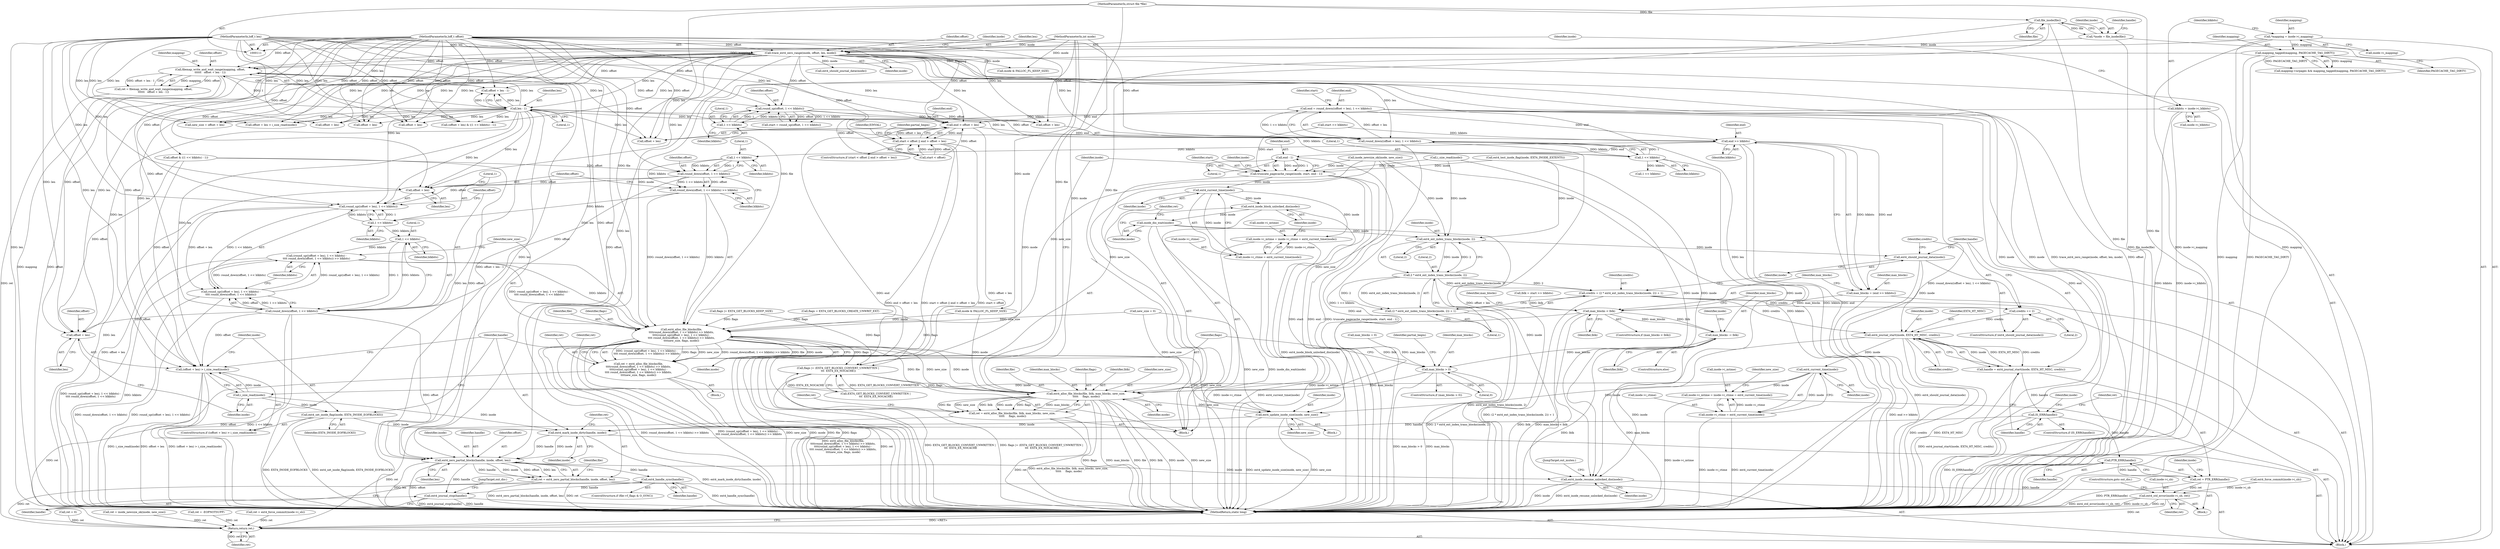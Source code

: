 digraph "1_linux_ea3d7209ca01da209cda6f0dea8be9cc4b7a933b_1@integer" {
"1000212" [label="(Call,end = round_down((offset + len), 1 << blkbits))"];
"1000214" [label="(Call,round_down((offset + len), 1 << blkbits))"];
"1000207" [label="(Call,round_up(offset, 1 << blkbits))"];
"1000193" [label="(Call,filemap_write_and_wait_range(mapping, offset,\n\t\t\t\t\t\t   offset + len - 1))"];
"1000187" [label="(Call,mapping_tagged(mapping, PAGECACHE_TAG_DIRTY))"];
"1000143" [label="(Call,*mapping = inode->i_mapping)"];
"1000113" [label="(MethodParameterIn,loff_t offset)"];
"1000154" [label="(Call,trace_ext4_zero_range(inode, offset, len, mode))"];
"1000118" [label="(Call,*inode = file_inode(file))"];
"1000120" [label="(Call,file_inode(file))"];
"1000112" [label="(MethodParameterIn,struct file *file)"];
"1000114" [label="(MethodParameterIn,loff_t len)"];
"1000115" [label="(MethodParameterIn,int mode)"];
"1000198" [label="(Call,len - 1)"];
"1000209" [label="(Call,1 << blkbits)"];
"1000149" [label="(Call,blkbits = inode->i_blkbits)"];
"1000218" [label="(Call,1 << blkbits)"];
"1000226" [label="(Call,end > offset + len)"];
"1000222" [label="(Call,start < offset || end > offset + len)"];
"1000261" [label="(Call,end >> blkbits)"];
"1000259" [label="(Call,max_blocks = (end >> blkbits))"];
"1000265" [label="(Call,max_blocks < lblk)"];
"1000272" [label="(Call,max_blocks -= lblk)"];
"1000365" [label="(Call,max_blocks > 0)"];
"1000396" [label="(Call,ext4_alloc_file_blocks(file, lblk, max_blocks, new_size,\n \t\t\t\t\t     flags, mode))"];
"1000394" [label="(Call,ret = ext4_alloc_file_blocks(file, lblk, max_blocks, new_size,\n \t\t\t\t\t     flags, mode))"];
"1000505" [label="(Return,return ret;)"];
"1000461" [label="(Call,ext4_update_inode_size(inode, new_size))"];
"1000476" [label="(Call,ext4_mark_inode_dirty(handle, inode))"];
"1000481" [label="(Call,ext4_zero_partial_blocks(handle, inode, offset, len))"];
"1000479" [label="(Call,ret = ext4_zero_partial_blocks(handle, inode, offset, len))"];
"1000492" [label="(Call,ext4_handle_sync(handle))"];
"1000494" [label="(Call,ext4_journal_stop(handle))"];
"1000497" [label="(Call,ext4_inode_resume_unlocked_dio(inode))"];
"1000339" [label="(Call,1 << blkbits)"];
"1000337" [label="(Call,round_down(offset, 1 << blkbits))"];
"1000336" [label="(Call,round_down(offset, 1 << blkbits) >> blkbits)"];
"1000334" [label="(Call,ext4_alloc_file_blocks(file,\n\t\t\t\tround_down(offset, 1 << blkbits) >> blkbits,\n\t\t\t\t(round_up((offset + len), 1 << blkbits) -\n\t\t\t\t round_down(offset, 1 << blkbits)) >> blkbits,\n\t\t\t\tnew_size, flags, mode))"];
"1000332" [label="(Call,ret = ext4_alloc_file_blocks(file,\n\t\t\t\tround_down(offset, 1 << blkbits) >> blkbits,\n\t\t\t\t(round_up((offset + len), 1 << blkbits) -\n\t\t\t\t round_down(offset, 1 << blkbits)) >> blkbits,\n\t\t\t\tnew_size, flags, mode))"];
"1000369" [label="(Call,flags |= (EXT4_GET_BLOCKS_CONVERT_UNWRITTEN |\n \t\t\t  EXT4_EX_NOCACHE))"];
"1000349" [label="(Call,1 << blkbits)"];
"1000345" [label="(Call,round_up((offset + len), 1 << blkbits))"];
"1000344" [label="(Call,round_up((offset + len), 1 << blkbits) -\n\t\t\t\t round_down(offset, 1 << blkbits))"];
"1000343" [label="(Call,(round_up((offset + len), 1 << blkbits) -\n\t\t\t\t round_down(offset, 1 << blkbits)) >> blkbits)"];
"1000354" [label="(Call,1 << blkbits)"];
"1000352" [label="(Call,round_down(offset, 1 << blkbits))"];
"1000467" [label="(Call,(offset + len) > i_size_read(inode))"];
"1000468" [label="(Call,offset + len)"];
"1000346" [label="(Call,offset + len)"];
"1000377" [label="(Call,end - 1)"];
"1000374" [label="(Call,truncate_pagecache_range(inode, start, end - 1))"];
"1000388" [label="(Call,ext4_current_time(inode))"];
"1000380" [label="(Call,inode->i_mtime = inode->i_ctime = ext4_current_time(inode))"];
"1000384" [label="(Call,inode->i_ctime = ext4_current_time(inode))"];
"1000390" [label="(Call,ext4_inode_block_unlocked_dio(inode))"];
"1000392" [label="(Call,inode_dio_wait(inode))"];
"1000418" [label="(Call,ext4_ext_index_trans_blocks(inode, 2))"];
"1000416" [label="(Call,2 * ext4_ext_index_trans_blocks(inode, 2))"];
"1000413" [label="(Call,credits = (2 * ext4_ext_index_trans_blocks(inode, 2)) + 1)"];
"1000425" [label="(Call,credits += 2)"];
"1000430" [label="(Call,ext4_journal_start(inode, EXT4_HT_MISC, credits))"];
"1000428" [label="(Call,handle = ext4_journal_start(inode, EXT4_HT_MISC, credits))"];
"1000435" [label="(Call,IS_ERR(handle))"];
"1000440" [label="(Call,PTR_ERR(handle))"];
"1000438" [label="(Call,ret = PTR_ERR(handle))"];
"1000442" [label="(Call,ext4_std_error(inode->i_sb, ret))"];
"1000456" [label="(Call,ext4_current_time(inode))"];
"1000448" [label="(Call,inode->i_mtime = inode->i_ctime = ext4_current_time(inode))"];
"1000452" [label="(Call,inode->i_ctime = ext4_current_time(inode))"];
"1000471" [label="(Call,i_size_read(inode))"];
"1000473" [label="(Call,ext4_set_inode_flag(inode, EXT4_INODE_EOFBLOCKS))"];
"1000415" [label="(Call,(2 * ext4_ext_index_trans_blocks(inode, 2)) + 1)"];
"1000423" [label="(Call,ext4_should_journal_data(inode))"];
"1000396" [label="(Call,ext4_alloc_file_blocks(file, lblk, max_blocks, new_size,\n \t\t\t\t\t     flags, mode))"];
"1000404" [label="(Identifier,ret)"];
"1000246" [label="(Call,offset + len)"];
"1000334" [label="(Call,ext4_alloc_file_blocks(file,\n\t\t\t\tround_down(offset, 1 << blkbits) >> blkbits,\n\t\t\t\t(round_up((offset + len), 1 << blkbits) -\n\t\t\t\t round_down(offset, 1 << blkbits)) >> blkbits,\n\t\t\t\tnew_size, flags, mode))"];
"1000484" [label="(Identifier,offset)"];
"1000354" [label="(Call,1 << blkbits)"];
"1000195" [label="(Identifier,offset)"];
"1000228" [label="(Call,offset + len)"];
"1000381" [label="(Call,inode->i_mtime)"];
"1000272" [label="(Call,max_blocks -= lblk)"];
"1000449" [label="(Call,inode->i_mtime)"];
"1000409" [label="(Identifier,partial_begin)"];
"1000282" [label="(Call,ext4_test_inode_flag(inode, EXT4_INODE_EXTENTS))"];
"1000468" [label="(Call,offset + len)"];
"1000452" [label="(Call,inode->i_ctime = ext4_current_time(inode))"];
"1000235" [label="(Identifier,partial_begin)"];
"1000155" [label="(Identifier,inode)"];
"1000462" [label="(Identifier,inode)"];
"1000267" [label="(Identifier,lblk)"];
"1000472" [label="(Identifier,inode)"];
"1000456" [label="(Call,ext4_current_time(inode))"];
"1000266" [label="(Identifier,max_blocks)"];
"1000447" [label="(ControlStructure,goto out_dio;)"];
"1000497" [label="(Call,ext4_inode_resume_unlocked_dio(inode))"];
"1000422" [label="(ControlStructure,if (ext4_should_journal_data(inode)))"];
"1000150" [label="(Identifier,blkbits)"];
"1000478" [label="(Identifier,inode)"];
"1000317" [label="(Call,flags = EXT4_GET_BLOCKS_CREATE_UNWRIT_EXT)"];
"1000239" [label="(Call,1 << blkbits)"];
"1000351" [label="(Identifier,blkbits)"];
"1000370" [label="(Identifier,flags)"];
"1000169" [label="(Call,ext4_should_journal_data(inode))"];
"1000471" [label="(Call,i_size_read(inode))"];
"1000331" [label="(Block,)"];
"1000439" [label="(Identifier,ret)"];
"1000112" [label="(MethodParameterIn,struct file *file)"];
"1000198" [label="(Call,len - 1)"];
"1000378" [label="(Identifier,end)"];
"1000297" [label="(Call,offset + len > i_size_read(inode))"];
"1000394" [label="(Call,ret = ext4_alloc_file_blocks(file, lblk, max_blocks, new_size,\n \t\t\t\t\t     flags, mode))"];
"1000413" [label="(Call,credits = (2 * ext4_ext_index_trans_blocks(inode, 2)) + 1)"];
"1000145" [label="(Call,inode->i_mapping)"];
"1000340" [label="(Literal,1)"];
"1000342" [label="(Identifier,blkbits)"];
"1000486" [label="(ControlStructure,if (file->f_flags & O_SYNC))"];
"1000193" [label="(Call,filemap_write_and_wait_range(mapping, offset,\n\t\t\t\t\t\t   offset + len - 1))"];
"1000189" [label="(Identifier,PAGECACHE_TAG_DIRTY)"];
"1000364" [label="(ControlStructure,if (max_blocks > 0))"];
"1000379" [label="(Literal,1)"];
"1000427" [label="(Literal,2)"];
"1000345" [label="(Call,round_up((offset + len), 1 << blkbits))"];
"1000212" [label="(Call,end = round_down((offset + len), 1 << blkbits))"];
"1000236" [label="(Call,offset & ((1 << blkbits) - 1))"];
"1000393" [label="(Identifier,inode)"];
"1000392" [label="(Call,inode_dio_wait(inode))"];
"1000114" [label="(MethodParameterIn,loff_t len)"];
"1000335" [label="(Identifier,file)"];
"1000121" [label="(Identifier,file)"];
"1000477" [label="(Identifier,handle)"];
"1000213" [label="(Identifier,end)"];
"1000194" [label="(Identifier,mapping)"];
"1000385" [label="(Call,inode->i_ctime)"];
"1000210" [label="(Literal,1)"];
"1000350" [label="(Literal,1)"];
"1000400" [label="(Identifier,new_size)"];
"1000424" [label="(Identifier,inode)"];
"1000226" [label="(Call,end > offset + len)"];
"1000391" [label="(Identifier,inode)"];
"1000259" [label="(Call,max_blocks = (end >> blkbits))"];
"1000344" [label="(Call,round_up((offset + len), 1 << blkbits) -\n\t\t\t\t round_down(offset, 1 << blkbits))"];
"1000183" [label="(Call,mapping->nrpages && mapping_tagged(mapping, PAGECACHE_TAG_DIRTY))"];
"1000156" [label="(Identifier,offset)"];
"1000417" [label="(Literal,2)"];
"1000163" [label="(Identifier,inode)"];
"1000265" [label="(Call,max_blocks < lblk)"];
"1000118" [label="(Call,*inode = file_inode(file))"];
"1000375" [label="(Identifier,inode)"];
"1000261" [label="(Call,end >> blkbits)"];
"1000346" [label="(Call,offset + len)"];
"1000233" [label="(Identifier,EINVAL)"];
"1000219" [label="(Literal,1)"];
"1000469" [label="(Identifier,offset)"];
"1000209" [label="(Call,1 << blkbits)"];
"1000222" [label="(Call,start < offset || end > offset + len)"];
"1000415" [label="(Call,(2 * ext4_ext_index_trans_blocks(inode, 2)) + 1)"];
"1000260" [label="(Identifier,max_blocks)"];
"1000475" [label="(Identifier,EXT4_INODE_EOFBLOCKS)"];
"1000274" [label="(Identifier,lblk)"];
"1000442" [label="(Call,ext4_std_error(inode->i_sb, ret))"];
"1000366" [label="(Identifier,max_blocks)"];
"1000298" [label="(Call,offset + len)"];
"1000220" [label="(Identifier,blkbits)"];
"1000376" [label="(Identifier,start)"];
"1000470" [label="(Identifier,len)"];
"1000431" [label="(Identifier,inode)"];
"1000128" [label="(Call,new_size = 0)"];
"1000473" [label="(Call,ext4_set_inode_flag(inode, EXT4_INODE_EOFBLOCKS))"];
"1000450" [label="(Identifier,inode)"];
"1000207" [label="(Call,round_up(offset, 1 << blkbits))"];
"1000489" [label="(Identifier,file)"];
"1000324" [label="(Call,flags |= EXT4_GET_BLOCKS_KEEP_SIZE)"];
"1000199" [label="(Identifier,len)"];
"1000341" [label="(Identifier,blkbits)"];
"1000263" [label="(Identifier,blkbits)"];
"1000132" [label="(Call,ret = 0)"];
"1000158" [label="(Identifier,mode)"];
"1000116" [label="(Block,)"];
"1000463" [label="(Identifier,new_size)"];
"1000214" [label="(Call,round_down((offset + len), 1 << blkbits))"];
"1000430" [label="(Call,ext4_journal_start(inode, EXT4_HT_MISC, credits))"];
"1000269" [label="(Identifier,max_blocks)"];
"1000191" [label="(Call,ret = filemap_write_and_wait_range(mapping, offset,\n\t\t\t\t\t\t   offset + len - 1))"];
"1000474" [label="(Identifier,inode)"];
"1000256" [label="(Call,start >> blkbits)"];
"1000188" [label="(Identifier,mapping)"];
"1000352" [label="(Call,round_down(offset, 1 << blkbits))"];
"1000460" [label="(Block,)"];
"1000507" [label="(MethodReturn,static long)"];
"1000143" [label="(Call,*mapping = inode->i_mapping)"];
"1000499" [label="(JumpTarget,out_mutex:)"];
"1000432" [label="(Identifier,EXT4_HT_MISC)"];
"1000459" [label="(Identifier,new_size)"];
"1000416" [label="(Call,2 * ext4_ext_index_trans_blocks(inode, 2))"];
"1000262" [label="(Identifier,end)"];
"1000426" [label="(Identifier,credits)"];
"1000337" [label="(Call,round_down(offset, 1 << blkbits))"];
"1000365" [label="(Call,max_blocks > 0)"];
"1000483" [label="(Identifier,inode)"];
"1000336" [label="(Call,round_down(offset, 1 << blkbits) >> blkbits)"];
"1000438" [label="(Call,ret = PTR_ERR(handle))"];
"1000154" [label="(Call,trace_ext4_zero_range(inode, offset, len, mode))"];
"1000362" [label="(Identifier,ret)"];
"1000119" [label="(Identifier,inode)"];
"1000205" [label="(Call,start = round_up(offset, 1 << blkbits))"];
"1000268" [label="(Call,max_blocks = 0)"];
"1000457" [label="(Identifier,inode)"];
"1000353" [label="(Identifier,offset)"];
"1000443" [label="(Call,inode->i_sb)"];
"1000466" [label="(ControlStructure,if ((offset + len) > i_size_read(inode)))"];
"1000395" [label="(Identifier,ret)"];
"1000374" [label="(Call,truncate_pagecache_range(inode, start, end - 1))"];
"1000223" [label="(Call,start < offset)"];
"1000113" [label="(MethodParameterIn,loff_t offset)"];
"1000151" [label="(Call,inode->i_blkbits)"];
"1000421" [label="(Literal,1)"];
"1000254" [label="(Call,lblk = start >> blkbits)"];
"1000311" [label="(Call,inode_newsize_ok(inode, new_size))"];
"1000397" [label="(Identifier,file)"];
"1000493" [label="(Identifier,handle)"];
"1000347" [label="(Identifier,offset)"];
"1000349" [label="(Call,1 << blkbits)"];
"1000357" [label="(Identifier,blkbits)"];
"1000496" [label="(JumpTarget,out_dio:)"];
"1000356" [label="(Identifier,blkbits)"];
"1000382" [label="(Identifier,inode)"];
"1000309" [label="(Call,ret = inode_newsize_ok(inode, new_size))"];
"1000494" [label="(Call,ext4_journal_stop(handle))"];
"1000495" [label="(Identifier,handle)"];
"1000211" [label="(Identifier,blkbits)"];
"1000498" [label="(Identifier,inode)"];
"1000149" [label="(Call,blkbits = inode->i_blkbits)"];
"1000339" [label="(Call,1 << blkbits)"];
"1000371" [label="(Call,EXT4_GET_BLOCKS_CONVERT_UNWRITTEN |\n \t\t\t  EXT4_EX_NOCACHE)"];
"1000367" [label="(Literal,0)"];
"1000492" [label="(Call,ext4_handle_sync(handle))"];
"1000425" [label="(Call,credits += 2)"];
"1000187" [label="(Call,mapping_tagged(mapping, PAGECACHE_TAG_DIRTY))"];
"1000479" [label="(Call,ret = ext4_zero_partial_blocks(handle, inode, offset, len))"];
"1000414" [label="(Identifier,credits)"];
"1000196" [label="(Call,offset + len - 1)"];
"1000433" [label="(Identifier,credits)"];
"1000333" [label="(Identifier,ret)"];
"1000304" [label="(Call,new_size = offset + len)"];
"1000437" [label="(Block,)"];
"1000360" [label="(Identifier,mode)"];
"1000390" [label="(Call,ext4_inode_block_unlocked_dio(inode))"];
"1000286" [label="(Call,ret = -EOPNOTSUPP)"];
"1000380" [label="(Call,inode->i_mtime = inode->i_ctime = ext4_current_time(inode))"];
"1000506" [label="(Identifier,ret)"];
"1000338" [label="(Identifier,offset)"];
"1000476" [label="(Call,ext4_mark_inode_dirty(handle, inode))"];
"1000428" [label="(Call,handle = ext4_journal_start(inode, EXT4_HT_MISC, credits))"];
"1000124" [label="(Identifier,handle)"];
"1000399" [label="(Identifier,max_blocks)"];
"1000446" [label="(Identifier,ret)"];
"1000480" [label="(Identifier,ret)"];
"1000144" [label="(Identifier,mapping)"];
"1000369" [label="(Call,flags |= (EXT4_GET_BLOCKS_CONVERT_UNWRITTEN |\n \t\t\t  EXT4_EX_NOCACHE))"];
"1000384" [label="(Call,inode->i_ctime = ext4_current_time(inode))"];
"1000157" [label="(Identifier,len)"];
"1000321" [label="(Call,mode & FALLOC_FL_KEEP_SIZE)"];
"1000294" [label="(Call,mode & FALLOC_FL_KEEP_SIZE)"];
"1000200" [label="(Literal,1)"];
"1000348" [label="(Identifier,len)"];
"1000115" [label="(MethodParameterIn,int mode)"];
"1000273" [label="(Identifier,max_blocks)"];
"1000227" [label="(Identifier,end)"];
"1000436" [label="(Identifier,handle)"];
"1000332" [label="(Call,ret = ext4_alloc_file_blocks(file,\n\t\t\t\tround_down(offset, 1 << blkbits) >> blkbits,\n\t\t\t\t(round_up((offset + len), 1 << blkbits) -\n\t\t\t\t round_down(offset, 1 << blkbits)) >> blkbits,\n\t\t\t\tnew_size, flags, mode))"];
"1000359" [label="(Identifier,flags)"];
"1000301" [label="(Call,i_size_read(inode))"];
"1000172" [label="(Call,ret = ext4_force_commit(inode->i_sb))"];
"1000440" [label="(Call,PTR_ERR(handle))"];
"1000467" [label="(Call,(offset + len) > i_size_read(inode))"];
"1000174" [label="(Call,ext4_force_commit(inode->i_sb))"];
"1000355" [label="(Literal,1)"];
"1000377" [label="(Call,end - 1)"];
"1000221" [label="(ControlStructure,if (start < offset || end > offset + len))"];
"1000485" [label="(Identifier,len)"];
"1000401" [label="(Identifier,flags)"];
"1000429" [label="(Identifier,handle)"];
"1000271" [label="(ControlStructure,else)"];
"1000448" [label="(Call,inode->i_mtime = inode->i_ctime = ext4_current_time(inode))"];
"1000423" [label="(Call,ext4_should_journal_data(inode))"];
"1000398" [label="(Identifier,lblk)"];
"1000306" [label="(Call,offset + len)"];
"1000120" [label="(Call,file_inode(file))"];
"1000461" [label="(Call,ext4_update_inode_size(inode, new_size))"];
"1000420" [label="(Literal,2)"];
"1000453" [label="(Call,inode->i_ctime)"];
"1000419" [label="(Identifier,inode)"];
"1000224" [label="(Identifier,start)"];
"1000482" [label="(Identifier,handle)"];
"1000264" [label="(ControlStructure,if (max_blocks < lblk))"];
"1000278" [label="(Identifier,inode)"];
"1000505" [label="(Return,return ret;)"];
"1000388" [label="(Call,ext4_current_time(inode))"];
"1000389" [label="(Identifier,inode)"];
"1000444" [label="(Identifier,inode)"];
"1000245" [label="(Call,(offset + len) & ((1 << blkbits) - 1))"];
"1000343" [label="(Call,(round_up((offset + len), 1 << blkbits) -\n\t\t\t\t round_down(offset, 1 << blkbits)) >> blkbits)"];
"1000434" [label="(ControlStructure,if (IS_ERR(handle)))"];
"1000208" [label="(Identifier,offset)"];
"1000218" [label="(Call,1 << blkbits)"];
"1000402" [label="(Identifier,mode)"];
"1000435" [label="(Call,IS_ERR(handle))"];
"1000481" [label="(Call,ext4_zero_partial_blocks(handle, inode, offset, len))"];
"1000418" [label="(Call,ext4_ext_index_trans_blocks(inode, 2))"];
"1000368" [label="(Block,)"];
"1000358" [label="(Identifier,new_size)"];
"1000441" [label="(Identifier,handle)"];
"1000215" [label="(Call,offset + len)"];
"1000212" -> "1000116"  [label="AST: "];
"1000212" -> "1000214"  [label="CFG: "];
"1000213" -> "1000212"  [label="AST: "];
"1000214" -> "1000212"  [label="AST: "];
"1000224" -> "1000212"  [label="CFG: "];
"1000212" -> "1000507"  [label="DDG: round_down((offset + len), 1 << blkbits)"];
"1000212" -> "1000507"  [label="DDG: end"];
"1000214" -> "1000212"  [label="DDG: offset + len"];
"1000214" -> "1000212"  [label="DDG: 1 << blkbits"];
"1000212" -> "1000226"  [label="DDG: end"];
"1000212" -> "1000261"  [label="DDG: end"];
"1000214" -> "1000218"  [label="CFG: "];
"1000215" -> "1000214"  [label="AST: "];
"1000218" -> "1000214"  [label="AST: "];
"1000214" -> "1000507"  [label="DDG: 1 << blkbits"];
"1000214" -> "1000507"  [label="DDG: offset + len"];
"1000207" -> "1000214"  [label="DDG: offset"];
"1000113" -> "1000214"  [label="DDG: offset"];
"1000154" -> "1000214"  [label="DDG: len"];
"1000198" -> "1000214"  [label="DDG: len"];
"1000114" -> "1000214"  [label="DDG: len"];
"1000218" -> "1000214"  [label="DDG: 1"];
"1000218" -> "1000214"  [label="DDG: blkbits"];
"1000207" -> "1000205"  [label="AST: "];
"1000207" -> "1000209"  [label="CFG: "];
"1000208" -> "1000207"  [label="AST: "];
"1000209" -> "1000207"  [label="AST: "];
"1000205" -> "1000207"  [label="CFG: "];
"1000207" -> "1000205"  [label="DDG: offset"];
"1000207" -> "1000205"  [label="DDG: 1 << blkbits"];
"1000193" -> "1000207"  [label="DDG: offset"];
"1000154" -> "1000207"  [label="DDG: offset"];
"1000113" -> "1000207"  [label="DDG: offset"];
"1000209" -> "1000207"  [label="DDG: 1"];
"1000209" -> "1000207"  [label="DDG: blkbits"];
"1000207" -> "1000215"  [label="DDG: offset"];
"1000207" -> "1000223"  [label="DDG: offset"];
"1000193" -> "1000191"  [label="AST: "];
"1000193" -> "1000196"  [label="CFG: "];
"1000194" -> "1000193"  [label="AST: "];
"1000195" -> "1000193"  [label="AST: "];
"1000196" -> "1000193"  [label="AST: "];
"1000191" -> "1000193"  [label="CFG: "];
"1000193" -> "1000507"  [label="DDG: mapping"];
"1000193" -> "1000507"  [label="DDG: offset"];
"1000193" -> "1000507"  [label="DDG: offset + len - 1"];
"1000193" -> "1000191"  [label="DDG: mapping"];
"1000193" -> "1000191"  [label="DDG: offset"];
"1000193" -> "1000191"  [label="DDG: offset + len - 1"];
"1000187" -> "1000193"  [label="DDG: mapping"];
"1000143" -> "1000193"  [label="DDG: mapping"];
"1000113" -> "1000193"  [label="DDG: offset"];
"1000154" -> "1000193"  [label="DDG: offset"];
"1000198" -> "1000193"  [label="DDG: len"];
"1000198" -> "1000193"  [label="DDG: 1"];
"1000187" -> "1000183"  [label="AST: "];
"1000187" -> "1000189"  [label="CFG: "];
"1000188" -> "1000187"  [label="AST: "];
"1000189" -> "1000187"  [label="AST: "];
"1000183" -> "1000187"  [label="CFG: "];
"1000187" -> "1000507"  [label="DDG: mapping"];
"1000187" -> "1000507"  [label="DDG: PAGECACHE_TAG_DIRTY"];
"1000187" -> "1000183"  [label="DDG: mapping"];
"1000187" -> "1000183"  [label="DDG: PAGECACHE_TAG_DIRTY"];
"1000143" -> "1000187"  [label="DDG: mapping"];
"1000143" -> "1000116"  [label="AST: "];
"1000143" -> "1000145"  [label="CFG: "];
"1000144" -> "1000143"  [label="AST: "];
"1000145" -> "1000143"  [label="AST: "];
"1000150" -> "1000143"  [label="CFG: "];
"1000143" -> "1000507"  [label="DDG: mapping"];
"1000143" -> "1000507"  [label="DDG: inode->i_mapping"];
"1000113" -> "1000111"  [label="AST: "];
"1000113" -> "1000507"  [label="DDG: offset"];
"1000113" -> "1000154"  [label="DDG: offset"];
"1000113" -> "1000196"  [label="DDG: offset"];
"1000113" -> "1000215"  [label="DDG: offset"];
"1000113" -> "1000223"  [label="DDG: offset"];
"1000113" -> "1000226"  [label="DDG: offset"];
"1000113" -> "1000228"  [label="DDG: offset"];
"1000113" -> "1000236"  [label="DDG: offset"];
"1000113" -> "1000245"  [label="DDG: offset"];
"1000113" -> "1000246"  [label="DDG: offset"];
"1000113" -> "1000297"  [label="DDG: offset"];
"1000113" -> "1000298"  [label="DDG: offset"];
"1000113" -> "1000304"  [label="DDG: offset"];
"1000113" -> "1000306"  [label="DDG: offset"];
"1000113" -> "1000337"  [label="DDG: offset"];
"1000113" -> "1000345"  [label="DDG: offset"];
"1000113" -> "1000346"  [label="DDG: offset"];
"1000113" -> "1000352"  [label="DDG: offset"];
"1000113" -> "1000467"  [label="DDG: offset"];
"1000113" -> "1000468"  [label="DDG: offset"];
"1000113" -> "1000481"  [label="DDG: offset"];
"1000154" -> "1000116"  [label="AST: "];
"1000154" -> "1000158"  [label="CFG: "];
"1000155" -> "1000154"  [label="AST: "];
"1000156" -> "1000154"  [label="AST: "];
"1000157" -> "1000154"  [label="AST: "];
"1000158" -> "1000154"  [label="AST: "];
"1000163" -> "1000154"  [label="CFG: "];
"1000154" -> "1000507"  [label="DDG: len"];
"1000154" -> "1000507"  [label="DDG: inode"];
"1000154" -> "1000507"  [label="DDG: mode"];
"1000154" -> "1000507"  [label="DDG: trace_ext4_zero_range(inode, offset, len, mode)"];
"1000154" -> "1000507"  [label="DDG: offset"];
"1000118" -> "1000154"  [label="DDG: inode"];
"1000114" -> "1000154"  [label="DDG: len"];
"1000115" -> "1000154"  [label="DDG: mode"];
"1000154" -> "1000169"  [label="DDG: inode"];
"1000154" -> "1000196"  [label="DDG: offset"];
"1000154" -> "1000198"  [label="DDG: len"];
"1000154" -> "1000215"  [label="DDG: len"];
"1000154" -> "1000226"  [label="DDG: len"];
"1000154" -> "1000228"  [label="DDG: len"];
"1000154" -> "1000245"  [label="DDG: len"];
"1000154" -> "1000246"  [label="DDG: len"];
"1000154" -> "1000294"  [label="DDG: mode"];
"1000154" -> "1000297"  [label="DDG: len"];
"1000154" -> "1000298"  [label="DDG: len"];
"1000154" -> "1000304"  [label="DDG: len"];
"1000154" -> "1000306"  [label="DDG: len"];
"1000154" -> "1000345"  [label="DDG: len"];
"1000154" -> "1000346"  [label="DDG: len"];
"1000154" -> "1000467"  [label="DDG: len"];
"1000154" -> "1000468"  [label="DDG: len"];
"1000154" -> "1000481"  [label="DDG: len"];
"1000118" -> "1000116"  [label="AST: "];
"1000118" -> "1000120"  [label="CFG: "];
"1000119" -> "1000118"  [label="AST: "];
"1000120" -> "1000118"  [label="AST: "];
"1000124" -> "1000118"  [label="CFG: "];
"1000118" -> "1000507"  [label="DDG: file_inode(file)"];
"1000120" -> "1000118"  [label="DDG: file"];
"1000120" -> "1000121"  [label="CFG: "];
"1000121" -> "1000120"  [label="AST: "];
"1000120" -> "1000507"  [label="DDG: file"];
"1000112" -> "1000120"  [label="DDG: file"];
"1000120" -> "1000334"  [label="DDG: file"];
"1000120" -> "1000396"  [label="DDG: file"];
"1000112" -> "1000111"  [label="AST: "];
"1000112" -> "1000507"  [label="DDG: file"];
"1000112" -> "1000334"  [label="DDG: file"];
"1000112" -> "1000396"  [label="DDG: file"];
"1000114" -> "1000111"  [label="AST: "];
"1000114" -> "1000507"  [label="DDG: len"];
"1000114" -> "1000198"  [label="DDG: len"];
"1000114" -> "1000215"  [label="DDG: len"];
"1000114" -> "1000226"  [label="DDG: len"];
"1000114" -> "1000228"  [label="DDG: len"];
"1000114" -> "1000245"  [label="DDG: len"];
"1000114" -> "1000246"  [label="DDG: len"];
"1000114" -> "1000297"  [label="DDG: len"];
"1000114" -> "1000298"  [label="DDG: len"];
"1000114" -> "1000304"  [label="DDG: len"];
"1000114" -> "1000306"  [label="DDG: len"];
"1000114" -> "1000345"  [label="DDG: len"];
"1000114" -> "1000346"  [label="DDG: len"];
"1000114" -> "1000467"  [label="DDG: len"];
"1000114" -> "1000468"  [label="DDG: len"];
"1000114" -> "1000481"  [label="DDG: len"];
"1000115" -> "1000111"  [label="AST: "];
"1000115" -> "1000507"  [label="DDG: mode"];
"1000115" -> "1000294"  [label="DDG: mode"];
"1000115" -> "1000321"  [label="DDG: mode"];
"1000115" -> "1000334"  [label="DDG: mode"];
"1000115" -> "1000396"  [label="DDG: mode"];
"1000198" -> "1000196"  [label="AST: "];
"1000198" -> "1000200"  [label="CFG: "];
"1000199" -> "1000198"  [label="AST: "];
"1000200" -> "1000198"  [label="AST: "];
"1000196" -> "1000198"  [label="CFG: "];
"1000198" -> "1000507"  [label="DDG: len"];
"1000198" -> "1000196"  [label="DDG: len"];
"1000198" -> "1000196"  [label="DDG: 1"];
"1000198" -> "1000215"  [label="DDG: len"];
"1000198" -> "1000226"  [label="DDG: len"];
"1000198" -> "1000228"  [label="DDG: len"];
"1000198" -> "1000245"  [label="DDG: len"];
"1000198" -> "1000246"  [label="DDG: len"];
"1000198" -> "1000297"  [label="DDG: len"];
"1000198" -> "1000298"  [label="DDG: len"];
"1000198" -> "1000304"  [label="DDG: len"];
"1000198" -> "1000306"  [label="DDG: len"];
"1000198" -> "1000345"  [label="DDG: len"];
"1000198" -> "1000346"  [label="DDG: len"];
"1000198" -> "1000467"  [label="DDG: len"];
"1000198" -> "1000468"  [label="DDG: len"];
"1000198" -> "1000481"  [label="DDG: len"];
"1000209" -> "1000211"  [label="CFG: "];
"1000210" -> "1000209"  [label="AST: "];
"1000211" -> "1000209"  [label="AST: "];
"1000149" -> "1000209"  [label="DDG: blkbits"];
"1000209" -> "1000218"  [label="DDG: blkbits"];
"1000149" -> "1000116"  [label="AST: "];
"1000149" -> "1000151"  [label="CFG: "];
"1000150" -> "1000149"  [label="AST: "];
"1000151" -> "1000149"  [label="AST: "];
"1000155" -> "1000149"  [label="CFG: "];
"1000149" -> "1000507"  [label="DDG: inode->i_blkbits"];
"1000149" -> "1000507"  [label="DDG: blkbits"];
"1000218" -> "1000220"  [label="CFG: "];
"1000219" -> "1000218"  [label="AST: "];
"1000220" -> "1000218"  [label="AST: "];
"1000218" -> "1000507"  [label="DDG: blkbits"];
"1000218" -> "1000239"  [label="DDG: blkbits"];
"1000226" -> "1000222"  [label="AST: "];
"1000226" -> "1000228"  [label="CFG: "];
"1000227" -> "1000226"  [label="AST: "];
"1000228" -> "1000226"  [label="AST: "];
"1000222" -> "1000226"  [label="CFG: "];
"1000226" -> "1000507"  [label="DDG: end"];
"1000226" -> "1000507"  [label="DDG: offset + len"];
"1000226" -> "1000222"  [label="DDG: end"];
"1000226" -> "1000222"  [label="DDG: offset + len"];
"1000223" -> "1000226"  [label="DDG: offset"];
"1000226" -> "1000261"  [label="DDG: end"];
"1000222" -> "1000221"  [label="AST: "];
"1000222" -> "1000223"  [label="CFG: "];
"1000223" -> "1000222"  [label="AST: "];
"1000233" -> "1000222"  [label="CFG: "];
"1000235" -> "1000222"  [label="CFG: "];
"1000222" -> "1000507"  [label="DDG: start < offset"];
"1000222" -> "1000507"  [label="DDG: end > offset + len"];
"1000222" -> "1000507"  [label="DDG: start < offset || end > offset + len"];
"1000223" -> "1000222"  [label="DDG: start"];
"1000223" -> "1000222"  [label="DDG: offset"];
"1000261" -> "1000259"  [label="AST: "];
"1000261" -> "1000263"  [label="CFG: "];
"1000262" -> "1000261"  [label="AST: "];
"1000263" -> "1000261"  [label="AST: "];
"1000259" -> "1000261"  [label="CFG: "];
"1000261" -> "1000507"  [label="DDG: blkbits"];
"1000261" -> "1000507"  [label="DDG: end"];
"1000261" -> "1000259"  [label="DDG: end"];
"1000261" -> "1000259"  [label="DDG: blkbits"];
"1000256" -> "1000261"  [label="DDG: blkbits"];
"1000261" -> "1000339"  [label="DDG: blkbits"];
"1000261" -> "1000377"  [label="DDG: end"];
"1000259" -> "1000116"  [label="AST: "];
"1000260" -> "1000259"  [label="AST: "];
"1000266" -> "1000259"  [label="CFG: "];
"1000259" -> "1000507"  [label="DDG: end >> blkbits"];
"1000259" -> "1000265"  [label="DDG: max_blocks"];
"1000265" -> "1000264"  [label="AST: "];
"1000265" -> "1000267"  [label="CFG: "];
"1000266" -> "1000265"  [label="AST: "];
"1000267" -> "1000265"  [label="AST: "];
"1000269" -> "1000265"  [label="CFG: "];
"1000273" -> "1000265"  [label="CFG: "];
"1000265" -> "1000507"  [label="DDG: max_blocks < lblk"];
"1000265" -> "1000507"  [label="DDG: lblk"];
"1000254" -> "1000265"  [label="DDG: lblk"];
"1000265" -> "1000272"  [label="DDG: lblk"];
"1000265" -> "1000272"  [label="DDG: max_blocks"];
"1000265" -> "1000396"  [label="DDG: lblk"];
"1000272" -> "1000271"  [label="AST: "];
"1000272" -> "1000274"  [label="CFG: "];
"1000273" -> "1000272"  [label="AST: "];
"1000274" -> "1000272"  [label="AST: "];
"1000278" -> "1000272"  [label="CFG: "];
"1000272" -> "1000507"  [label="DDG: lblk"];
"1000272" -> "1000507"  [label="DDG: max_blocks"];
"1000272" -> "1000365"  [label="DDG: max_blocks"];
"1000365" -> "1000364"  [label="AST: "];
"1000365" -> "1000367"  [label="CFG: "];
"1000366" -> "1000365"  [label="AST: "];
"1000367" -> "1000365"  [label="AST: "];
"1000370" -> "1000365"  [label="CFG: "];
"1000409" -> "1000365"  [label="CFG: "];
"1000365" -> "1000507"  [label="DDG: max_blocks > 0"];
"1000365" -> "1000507"  [label="DDG: max_blocks"];
"1000268" -> "1000365"  [label="DDG: max_blocks"];
"1000365" -> "1000396"  [label="DDG: max_blocks"];
"1000396" -> "1000394"  [label="AST: "];
"1000396" -> "1000402"  [label="CFG: "];
"1000397" -> "1000396"  [label="AST: "];
"1000398" -> "1000396"  [label="AST: "];
"1000399" -> "1000396"  [label="AST: "];
"1000400" -> "1000396"  [label="AST: "];
"1000401" -> "1000396"  [label="AST: "];
"1000402" -> "1000396"  [label="AST: "];
"1000394" -> "1000396"  [label="CFG: "];
"1000396" -> "1000507"  [label="DDG: file"];
"1000396" -> "1000507"  [label="DDG: lblk"];
"1000396" -> "1000507"  [label="DDG: flags"];
"1000396" -> "1000507"  [label="DDG: mode"];
"1000396" -> "1000507"  [label="DDG: new_size"];
"1000396" -> "1000507"  [label="DDG: max_blocks"];
"1000396" -> "1000394"  [label="DDG: file"];
"1000396" -> "1000394"  [label="DDG: new_size"];
"1000396" -> "1000394"  [label="DDG: lblk"];
"1000396" -> "1000394"  [label="DDG: mode"];
"1000396" -> "1000394"  [label="DDG: flags"];
"1000396" -> "1000394"  [label="DDG: max_blocks"];
"1000334" -> "1000396"  [label="DDG: file"];
"1000334" -> "1000396"  [label="DDG: new_size"];
"1000334" -> "1000396"  [label="DDG: mode"];
"1000311" -> "1000396"  [label="DDG: new_size"];
"1000128" -> "1000396"  [label="DDG: new_size"];
"1000369" -> "1000396"  [label="DDG: flags"];
"1000321" -> "1000396"  [label="DDG: mode"];
"1000396" -> "1000461"  [label="DDG: new_size"];
"1000394" -> "1000368"  [label="AST: "];
"1000395" -> "1000394"  [label="AST: "];
"1000404" -> "1000394"  [label="CFG: "];
"1000394" -> "1000507"  [label="DDG: ext4_alloc_file_blocks(file, lblk, max_blocks, new_size,\n \t\t\t\t\t     flags, mode)"];
"1000394" -> "1000507"  [label="DDG: ret"];
"1000394" -> "1000505"  [label="DDG: ret"];
"1000505" -> "1000116"  [label="AST: "];
"1000505" -> "1000506"  [label="CFG: "];
"1000506" -> "1000505"  [label="AST: "];
"1000507" -> "1000505"  [label="CFG: "];
"1000505" -> "1000507"  [label="DDG: <RET>"];
"1000506" -> "1000505"  [label="DDG: ret"];
"1000309" -> "1000505"  [label="DDG: ret"];
"1000332" -> "1000505"  [label="DDG: ret"];
"1000286" -> "1000505"  [label="DDG: ret"];
"1000442" -> "1000505"  [label="DDG: ret"];
"1000479" -> "1000505"  [label="DDG: ret"];
"1000132" -> "1000505"  [label="DDG: ret"];
"1000172" -> "1000505"  [label="DDG: ret"];
"1000191" -> "1000505"  [label="DDG: ret"];
"1000461" -> "1000460"  [label="AST: "];
"1000461" -> "1000463"  [label="CFG: "];
"1000462" -> "1000461"  [label="AST: "];
"1000463" -> "1000461"  [label="AST: "];
"1000477" -> "1000461"  [label="CFG: "];
"1000461" -> "1000507"  [label="DDG: ext4_update_inode_size(inode, new_size)"];
"1000461" -> "1000507"  [label="DDG: new_size"];
"1000456" -> "1000461"  [label="DDG: inode"];
"1000311" -> "1000461"  [label="DDG: new_size"];
"1000128" -> "1000461"  [label="DDG: new_size"];
"1000334" -> "1000461"  [label="DDG: new_size"];
"1000461" -> "1000476"  [label="DDG: inode"];
"1000476" -> "1000116"  [label="AST: "];
"1000476" -> "1000478"  [label="CFG: "];
"1000477" -> "1000476"  [label="AST: "];
"1000478" -> "1000476"  [label="AST: "];
"1000480" -> "1000476"  [label="CFG: "];
"1000476" -> "1000507"  [label="DDG: ext4_mark_inode_dirty(handle, inode)"];
"1000435" -> "1000476"  [label="DDG: handle"];
"1000471" -> "1000476"  [label="DDG: inode"];
"1000473" -> "1000476"  [label="DDG: inode"];
"1000476" -> "1000481"  [label="DDG: handle"];
"1000476" -> "1000481"  [label="DDG: inode"];
"1000481" -> "1000479"  [label="AST: "];
"1000481" -> "1000485"  [label="CFG: "];
"1000482" -> "1000481"  [label="AST: "];
"1000483" -> "1000481"  [label="AST: "];
"1000484" -> "1000481"  [label="AST: "];
"1000485" -> "1000481"  [label="AST: "];
"1000479" -> "1000481"  [label="CFG: "];
"1000481" -> "1000507"  [label="DDG: len"];
"1000481" -> "1000507"  [label="DDG: offset"];
"1000481" -> "1000479"  [label="DDG: handle"];
"1000481" -> "1000479"  [label="DDG: inode"];
"1000481" -> "1000479"  [label="DDG: offset"];
"1000481" -> "1000479"  [label="DDG: len"];
"1000352" -> "1000481"  [label="DDG: offset"];
"1000236" -> "1000481"  [label="DDG: offset"];
"1000481" -> "1000492"  [label="DDG: handle"];
"1000481" -> "1000494"  [label="DDG: handle"];
"1000481" -> "1000497"  [label="DDG: inode"];
"1000479" -> "1000116"  [label="AST: "];
"1000480" -> "1000479"  [label="AST: "];
"1000489" -> "1000479"  [label="CFG: "];
"1000479" -> "1000507"  [label="DDG: ret"];
"1000479" -> "1000507"  [label="DDG: ext4_zero_partial_blocks(handle, inode, offset, len)"];
"1000492" -> "1000486"  [label="AST: "];
"1000492" -> "1000493"  [label="CFG: "];
"1000493" -> "1000492"  [label="AST: "];
"1000495" -> "1000492"  [label="CFG: "];
"1000492" -> "1000507"  [label="DDG: ext4_handle_sync(handle)"];
"1000492" -> "1000494"  [label="DDG: handle"];
"1000494" -> "1000116"  [label="AST: "];
"1000494" -> "1000495"  [label="CFG: "];
"1000495" -> "1000494"  [label="AST: "];
"1000496" -> "1000494"  [label="CFG: "];
"1000494" -> "1000507"  [label="DDG: ext4_journal_stop(handle)"];
"1000494" -> "1000507"  [label="DDG: handle"];
"1000497" -> "1000116"  [label="AST: "];
"1000497" -> "1000498"  [label="CFG: "];
"1000498" -> "1000497"  [label="AST: "];
"1000499" -> "1000497"  [label="CFG: "];
"1000497" -> "1000507"  [label="DDG: inode"];
"1000497" -> "1000507"  [label="DDG: ext4_inode_resume_unlocked_dio(inode)"];
"1000311" -> "1000497"  [label="DDG: inode"];
"1000392" -> "1000497"  [label="DDG: inode"];
"1000282" -> "1000497"  [label="DDG: inode"];
"1000301" -> "1000497"  [label="DDG: inode"];
"1000430" -> "1000497"  [label="DDG: inode"];
"1000339" -> "1000337"  [label="AST: "];
"1000339" -> "1000341"  [label="CFG: "];
"1000340" -> "1000339"  [label="AST: "];
"1000341" -> "1000339"  [label="AST: "];
"1000337" -> "1000339"  [label="CFG: "];
"1000339" -> "1000337"  [label="DDG: 1"];
"1000339" -> "1000337"  [label="DDG: blkbits"];
"1000339" -> "1000336"  [label="DDG: blkbits"];
"1000337" -> "1000336"  [label="AST: "];
"1000338" -> "1000337"  [label="AST: "];
"1000342" -> "1000337"  [label="CFG: "];
"1000337" -> "1000336"  [label="DDG: offset"];
"1000337" -> "1000336"  [label="DDG: 1 << blkbits"];
"1000236" -> "1000337"  [label="DDG: offset"];
"1000337" -> "1000345"  [label="DDG: offset"];
"1000337" -> "1000346"  [label="DDG: offset"];
"1000337" -> "1000352"  [label="DDG: offset"];
"1000336" -> "1000334"  [label="AST: "];
"1000336" -> "1000342"  [label="CFG: "];
"1000342" -> "1000336"  [label="AST: "];
"1000347" -> "1000336"  [label="CFG: "];
"1000336" -> "1000334"  [label="DDG: round_down(offset, 1 << blkbits)"];
"1000336" -> "1000334"  [label="DDG: blkbits"];
"1000336" -> "1000349"  [label="DDG: blkbits"];
"1000334" -> "1000332"  [label="AST: "];
"1000334" -> "1000360"  [label="CFG: "];
"1000335" -> "1000334"  [label="AST: "];
"1000343" -> "1000334"  [label="AST: "];
"1000358" -> "1000334"  [label="AST: "];
"1000359" -> "1000334"  [label="AST: "];
"1000360" -> "1000334"  [label="AST: "];
"1000332" -> "1000334"  [label="CFG: "];
"1000334" -> "1000507"  [label="DDG: round_down(offset, 1 << blkbits) >> blkbits"];
"1000334" -> "1000507"  [label="DDG: (round_up((offset + len), 1 << blkbits) -\n\t\t\t\t round_down(offset, 1 << blkbits)) >> blkbits"];
"1000334" -> "1000507"  [label="DDG: new_size"];
"1000334" -> "1000507"  [label="DDG: mode"];
"1000334" -> "1000507"  [label="DDG: file"];
"1000334" -> "1000507"  [label="DDG: flags"];
"1000334" -> "1000332"  [label="DDG: (round_up((offset + len), 1 << blkbits) -\n\t\t\t\t round_down(offset, 1 << blkbits)) >> blkbits"];
"1000334" -> "1000332"  [label="DDG: flags"];
"1000334" -> "1000332"  [label="DDG: new_size"];
"1000334" -> "1000332"  [label="DDG: round_down(offset, 1 << blkbits) >> blkbits"];
"1000334" -> "1000332"  [label="DDG: file"];
"1000334" -> "1000332"  [label="DDG: mode"];
"1000343" -> "1000334"  [label="DDG: round_up((offset + len), 1 << blkbits) -\n\t\t\t\t round_down(offset, 1 << blkbits)"];
"1000343" -> "1000334"  [label="DDG: blkbits"];
"1000311" -> "1000334"  [label="DDG: new_size"];
"1000128" -> "1000334"  [label="DDG: new_size"];
"1000317" -> "1000334"  [label="DDG: flags"];
"1000324" -> "1000334"  [label="DDG: flags"];
"1000321" -> "1000334"  [label="DDG: mode"];
"1000334" -> "1000369"  [label="DDG: flags"];
"1000332" -> "1000331"  [label="AST: "];
"1000333" -> "1000332"  [label="AST: "];
"1000362" -> "1000332"  [label="CFG: "];
"1000332" -> "1000507"  [label="DDG: ext4_alloc_file_blocks(file,\n\t\t\t\tround_down(offset, 1 << blkbits) >> blkbits,\n\t\t\t\t(round_up((offset + len), 1 << blkbits) -\n\t\t\t\t round_down(offset, 1 << blkbits)) >> blkbits,\n\t\t\t\tnew_size, flags, mode)"];
"1000332" -> "1000507"  [label="DDG: ret"];
"1000369" -> "1000368"  [label="AST: "];
"1000369" -> "1000371"  [label="CFG: "];
"1000370" -> "1000369"  [label="AST: "];
"1000371" -> "1000369"  [label="AST: "];
"1000375" -> "1000369"  [label="CFG: "];
"1000369" -> "1000507"  [label="DDG: flags |= (EXT4_GET_BLOCKS_CONVERT_UNWRITTEN |\n \t\t\t  EXT4_EX_NOCACHE)"];
"1000369" -> "1000507"  [label="DDG: EXT4_GET_BLOCKS_CONVERT_UNWRITTEN |\n \t\t\t  EXT4_EX_NOCACHE"];
"1000317" -> "1000369"  [label="DDG: flags"];
"1000324" -> "1000369"  [label="DDG: flags"];
"1000371" -> "1000369"  [label="DDG: EXT4_GET_BLOCKS_CONVERT_UNWRITTEN"];
"1000371" -> "1000369"  [label="DDG: EXT4_EX_NOCACHE"];
"1000349" -> "1000345"  [label="AST: "];
"1000349" -> "1000351"  [label="CFG: "];
"1000350" -> "1000349"  [label="AST: "];
"1000351" -> "1000349"  [label="AST: "];
"1000345" -> "1000349"  [label="CFG: "];
"1000349" -> "1000345"  [label="DDG: 1"];
"1000349" -> "1000345"  [label="DDG: blkbits"];
"1000349" -> "1000354"  [label="DDG: blkbits"];
"1000345" -> "1000344"  [label="AST: "];
"1000346" -> "1000345"  [label="AST: "];
"1000353" -> "1000345"  [label="CFG: "];
"1000345" -> "1000507"  [label="DDG: offset + len"];
"1000345" -> "1000344"  [label="DDG: offset + len"];
"1000345" -> "1000344"  [label="DDG: 1 << blkbits"];
"1000344" -> "1000343"  [label="AST: "];
"1000344" -> "1000352"  [label="CFG: "];
"1000352" -> "1000344"  [label="AST: "];
"1000357" -> "1000344"  [label="CFG: "];
"1000344" -> "1000507"  [label="DDG: round_down(offset, 1 << blkbits)"];
"1000344" -> "1000507"  [label="DDG: round_up((offset + len), 1 << blkbits)"];
"1000344" -> "1000343"  [label="DDG: round_up((offset + len), 1 << blkbits)"];
"1000344" -> "1000343"  [label="DDG: round_down(offset, 1 << blkbits)"];
"1000352" -> "1000344"  [label="DDG: offset"];
"1000352" -> "1000344"  [label="DDG: 1 << blkbits"];
"1000343" -> "1000357"  [label="CFG: "];
"1000357" -> "1000343"  [label="AST: "];
"1000358" -> "1000343"  [label="CFG: "];
"1000343" -> "1000507"  [label="DDG: round_up((offset + len), 1 << blkbits) -\n\t\t\t\t round_down(offset, 1 << blkbits)"];
"1000343" -> "1000507"  [label="DDG: blkbits"];
"1000354" -> "1000343"  [label="DDG: blkbits"];
"1000354" -> "1000352"  [label="AST: "];
"1000354" -> "1000356"  [label="CFG: "];
"1000355" -> "1000354"  [label="AST: "];
"1000356" -> "1000354"  [label="AST: "];
"1000352" -> "1000354"  [label="CFG: "];
"1000354" -> "1000352"  [label="DDG: 1"];
"1000354" -> "1000352"  [label="DDG: blkbits"];
"1000353" -> "1000352"  [label="AST: "];
"1000352" -> "1000507"  [label="DDG: offset"];
"1000352" -> "1000507"  [label="DDG: 1 << blkbits"];
"1000352" -> "1000467"  [label="DDG: offset"];
"1000352" -> "1000468"  [label="DDG: offset"];
"1000467" -> "1000466"  [label="AST: "];
"1000467" -> "1000471"  [label="CFG: "];
"1000468" -> "1000467"  [label="AST: "];
"1000471" -> "1000467"  [label="AST: "];
"1000474" -> "1000467"  [label="CFG: "];
"1000477" -> "1000467"  [label="CFG: "];
"1000467" -> "1000507"  [label="DDG: offset + len"];
"1000467" -> "1000507"  [label="DDG: (offset + len) > i_size_read(inode)"];
"1000467" -> "1000507"  [label="DDG: i_size_read(inode)"];
"1000236" -> "1000467"  [label="DDG: offset"];
"1000471" -> "1000467"  [label="DDG: inode"];
"1000468" -> "1000470"  [label="CFG: "];
"1000469" -> "1000468"  [label="AST: "];
"1000470" -> "1000468"  [label="AST: "];
"1000472" -> "1000468"  [label="CFG: "];
"1000236" -> "1000468"  [label="DDG: offset"];
"1000346" -> "1000348"  [label="CFG: "];
"1000347" -> "1000346"  [label="AST: "];
"1000348" -> "1000346"  [label="AST: "];
"1000350" -> "1000346"  [label="CFG: "];
"1000346" -> "1000507"  [label="DDG: len"];
"1000377" -> "1000374"  [label="AST: "];
"1000377" -> "1000379"  [label="CFG: "];
"1000378" -> "1000377"  [label="AST: "];
"1000379" -> "1000377"  [label="AST: "];
"1000374" -> "1000377"  [label="CFG: "];
"1000377" -> "1000507"  [label="DDG: end"];
"1000377" -> "1000374"  [label="DDG: end"];
"1000377" -> "1000374"  [label="DDG: 1"];
"1000374" -> "1000368"  [label="AST: "];
"1000375" -> "1000374"  [label="AST: "];
"1000376" -> "1000374"  [label="AST: "];
"1000382" -> "1000374"  [label="CFG: "];
"1000374" -> "1000507"  [label="DDG: start"];
"1000374" -> "1000507"  [label="DDG: end - 1"];
"1000374" -> "1000507"  [label="DDG: truncate_pagecache_range(inode, start, end - 1)"];
"1000311" -> "1000374"  [label="DDG: inode"];
"1000301" -> "1000374"  [label="DDG: inode"];
"1000282" -> "1000374"  [label="DDG: inode"];
"1000256" -> "1000374"  [label="DDG: start"];
"1000374" -> "1000388"  [label="DDG: inode"];
"1000388" -> "1000384"  [label="AST: "];
"1000388" -> "1000389"  [label="CFG: "];
"1000389" -> "1000388"  [label="AST: "];
"1000384" -> "1000388"  [label="CFG: "];
"1000388" -> "1000380"  [label="DDG: inode"];
"1000388" -> "1000384"  [label="DDG: inode"];
"1000388" -> "1000390"  [label="DDG: inode"];
"1000380" -> "1000368"  [label="AST: "];
"1000380" -> "1000384"  [label="CFG: "];
"1000381" -> "1000380"  [label="AST: "];
"1000384" -> "1000380"  [label="AST: "];
"1000391" -> "1000380"  [label="CFG: "];
"1000380" -> "1000507"  [label="DDG: inode->i_mtime"];
"1000384" -> "1000380"  [label="DDG: inode->i_ctime"];
"1000385" -> "1000384"  [label="AST: "];
"1000384" -> "1000507"  [label="DDG: ext4_current_time(inode)"];
"1000384" -> "1000507"  [label="DDG: inode->i_ctime"];
"1000390" -> "1000368"  [label="AST: "];
"1000390" -> "1000391"  [label="CFG: "];
"1000391" -> "1000390"  [label="AST: "];
"1000393" -> "1000390"  [label="CFG: "];
"1000390" -> "1000507"  [label="DDG: ext4_inode_block_unlocked_dio(inode)"];
"1000390" -> "1000392"  [label="DDG: inode"];
"1000392" -> "1000368"  [label="AST: "];
"1000392" -> "1000393"  [label="CFG: "];
"1000393" -> "1000392"  [label="AST: "];
"1000395" -> "1000392"  [label="CFG: "];
"1000392" -> "1000507"  [label="DDG: inode_dio_wait(inode)"];
"1000392" -> "1000418"  [label="DDG: inode"];
"1000418" -> "1000416"  [label="AST: "];
"1000418" -> "1000420"  [label="CFG: "];
"1000419" -> "1000418"  [label="AST: "];
"1000420" -> "1000418"  [label="AST: "];
"1000416" -> "1000418"  [label="CFG: "];
"1000418" -> "1000416"  [label="DDG: inode"];
"1000418" -> "1000416"  [label="DDG: 2"];
"1000311" -> "1000418"  [label="DDG: inode"];
"1000301" -> "1000418"  [label="DDG: inode"];
"1000282" -> "1000418"  [label="DDG: inode"];
"1000418" -> "1000423"  [label="DDG: inode"];
"1000416" -> "1000415"  [label="AST: "];
"1000417" -> "1000416"  [label="AST: "];
"1000421" -> "1000416"  [label="CFG: "];
"1000416" -> "1000507"  [label="DDG: ext4_ext_index_trans_blocks(inode, 2)"];
"1000416" -> "1000413"  [label="DDG: 2"];
"1000416" -> "1000413"  [label="DDG: ext4_ext_index_trans_blocks(inode, 2)"];
"1000416" -> "1000415"  [label="DDG: 2"];
"1000416" -> "1000415"  [label="DDG: ext4_ext_index_trans_blocks(inode, 2)"];
"1000413" -> "1000116"  [label="AST: "];
"1000413" -> "1000415"  [label="CFG: "];
"1000414" -> "1000413"  [label="AST: "];
"1000415" -> "1000413"  [label="AST: "];
"1000424" -> "1000413"  [label="CFG: "];
"1000413" -> "1000507"  [label="DDG: (2 * ext4_ext_index_trans_blocks(inode, 2)) + 1"];
"1000413" -> "1000425"  [label="DDG: credits"];
"1000413" -> "1000430"  [label="DDG: credits"];
"1000425" -> "1000422"  [label="AST: "];
"1000425" -> "1000427"  [label="CFG: "];
"1000426" -> "1000425"  [label="AST: "];
"1000427" -> "1000425"  [label="AST: "];
"1000429" -> "1000425"  [label="CFG: "];
"1000425" -> "1000430"  [label="DDG: credits"];
"1000430" -> "1000428"  [label="AST: "];
"1000430" -> "1000433"  [label="CFG: "];
"1000431" -> "1000430"  [label="AST: "];
"1000432" -> "1000430"  [label="AST: "];
"1000433" -> "1000430"  [label="AST: "];
"1000428" -> "1000430"  [label="CFG: "];
"1000430" -> "1000507"  [label="DDG: EXT4_HT_MISC"];
"1000430" -> "1000507"  [label="DDG: credits"];
"1000430" -> "1000428"  [label="DDG: inode"];
"1000430" -> "1000428"  [label="DDG: EXT4_HT_MISC"];
"1000430" -> "1000428"  [label="DDG: credits"];
"1000423" -> "1000430"  [label="DDG: inode"];
"1000430" -> "1000456"  [label="DDG: inode"];
"1000428" -> "1000116"  [label="AST: "];
"1000429" -> "1000428"  [label="AST: "];
"1000436" -> "1000428"  [label="CFG: "];
"1000428" -> "1000507"  [label="DDG: ext4_journal_start(inode, EXT4_HT_MISC, credits)"];
"1000428" -> "1000435"  [label="DDG: handle"];
"1000435" -> "1000434"  [label="AST: "];
"1000435" -> "1000436"  [label="CFG: "];
"1000436" -> "1000435"  [label="AST: "];
"1000439" -> "1000435"  [label="CFG: "];
"1000450" -> "1000435"  [label="CFG: "];
"1000435" -> "1000507"  [label="DDG: IS_ERR(handle)"];
"1000435" -> "1000440"  [label="DDG: handle"];
"1000440" -> "1000438"  [label="AST: "];
"1000440" -> "1000441"  [label="CFG: "];
"1000441" -> "1000440"  [label="AST: "];
"1000438" -> "1000440"  [label="CFG: "];
"1000440" -> "1000507"  [label="DDG: handle"];
"1000440" -> "1000438"  [label="DDG: handle"];
"1000438" -> "1000437"  [label="AST: "];
"1000439" -> "1000438"  [label="AST: "];
"1000444" -> "1000438"  [label="CFG: "];
"1000438" -> "1000507"  [label="DDG: PTR_ERR(handle)"];
"1000438" -> "1000442"  [label="DDG: ret"];
"1000442" -> "1000437"  [label="AST: "];
"1000442" -> "1000446"  [label="CFG: "];
"1000443" -> "1000442"  [label="AST: "];
"1000446" -> "1000442"  [label="AST: "];
"1000447" -> "1000442"  [label="CFG: "];
"1000442" -> "1000507"  [label="DDG: ext4_std_error(inode->i_sb, ret)"];
"1000442" -> "1000507"  [label="DDG: inode->i_sb"];
"1000442" -> "1000507"  [label="DDG: ret"];
"1000174" -> "1000442"  [label="DDG: inode->i_sb"];
"1000456" -> "1000452"  [label="AST: "];
"1000456" -> "1000457"  [label="CFG: "];
"1000457" -> "1000456"  [label="AST: "];
"1000452" -> "1000456"  [label="CFG: "];
"1000456" -> "1000448"  [label="DDG: inode"];
"1000456" -> "1000452"  [label="DDG: inode"];
"1000456" -> "1000471"  [label="DDG: inode"];
"1000448" -> "1000116"  [label="AST: "];
"1000448" -> "1000452"  [label="CFG: "];
"1000449" -> "1000448"  [label="AST: "];
"1000452" -> "1000448"  [label="AST: "];
"1000459" -> "1000448"  [label="CFG: "];
"1000448" -> "1000507"  [label="DDG: inode->i_mtime"];
"1000452" -> "1000448"  [label="DDG: inode->i_ctime"];
"1000453" -> "1000452"  [label="AST: "];
"1000452" -> "1000507"  [label="DDG: inode->i_ctime"];
"1000452" -> "1000507"  [label="DDG: ext4_current_time(inode)"];
"1000471" -> "1000472"  [label="CFG: "];
"1000472" -> "1000471"  [label="AST: "];
"1000471" -> "1000473"  [label="DDG: inode"];
"1000473" -> "1000466"  [label="AST: "];
"1000473" -> "1000475"  [label="CFG: "];
"1000474" -> "1000473"  [label="AST: "];
"1000475" -> "1000473"  [label="AST: "];
"1000477" -> "1000473"  [label="CFG: "];
"1000473" -> "1000507"  [label="DDG: EXT4_INODE_EOFBLOCKS"];
"1000473" -> "1000507"  [label="DDG: ext4_set_inode_flag(inode, EXT4_INODE_EOFBLOCKS)"];
"1000415" -> "1000421"  [label="CFG: "];
"1000421" -> "1000415"  [label="AST: "];
"1000415" -> "1000507"  [label="DDG: 2 * ext4_ext_index_trans_blocks(inode, 2)"];
"1000423" -> "1000422"  [label="AST: "];
"1000423" -> "1000424"  [label="CFG: "];
"1000424" -> "1000423"  [label="AST: "];
"1000426" -> "1000423"  [label="CFG: "];
"1000429" -> "1000423"  [label="CFG: "];
"1000423" -> "1000507"  [label="DDG: ext4_should_journal_data(inode)"];
}
